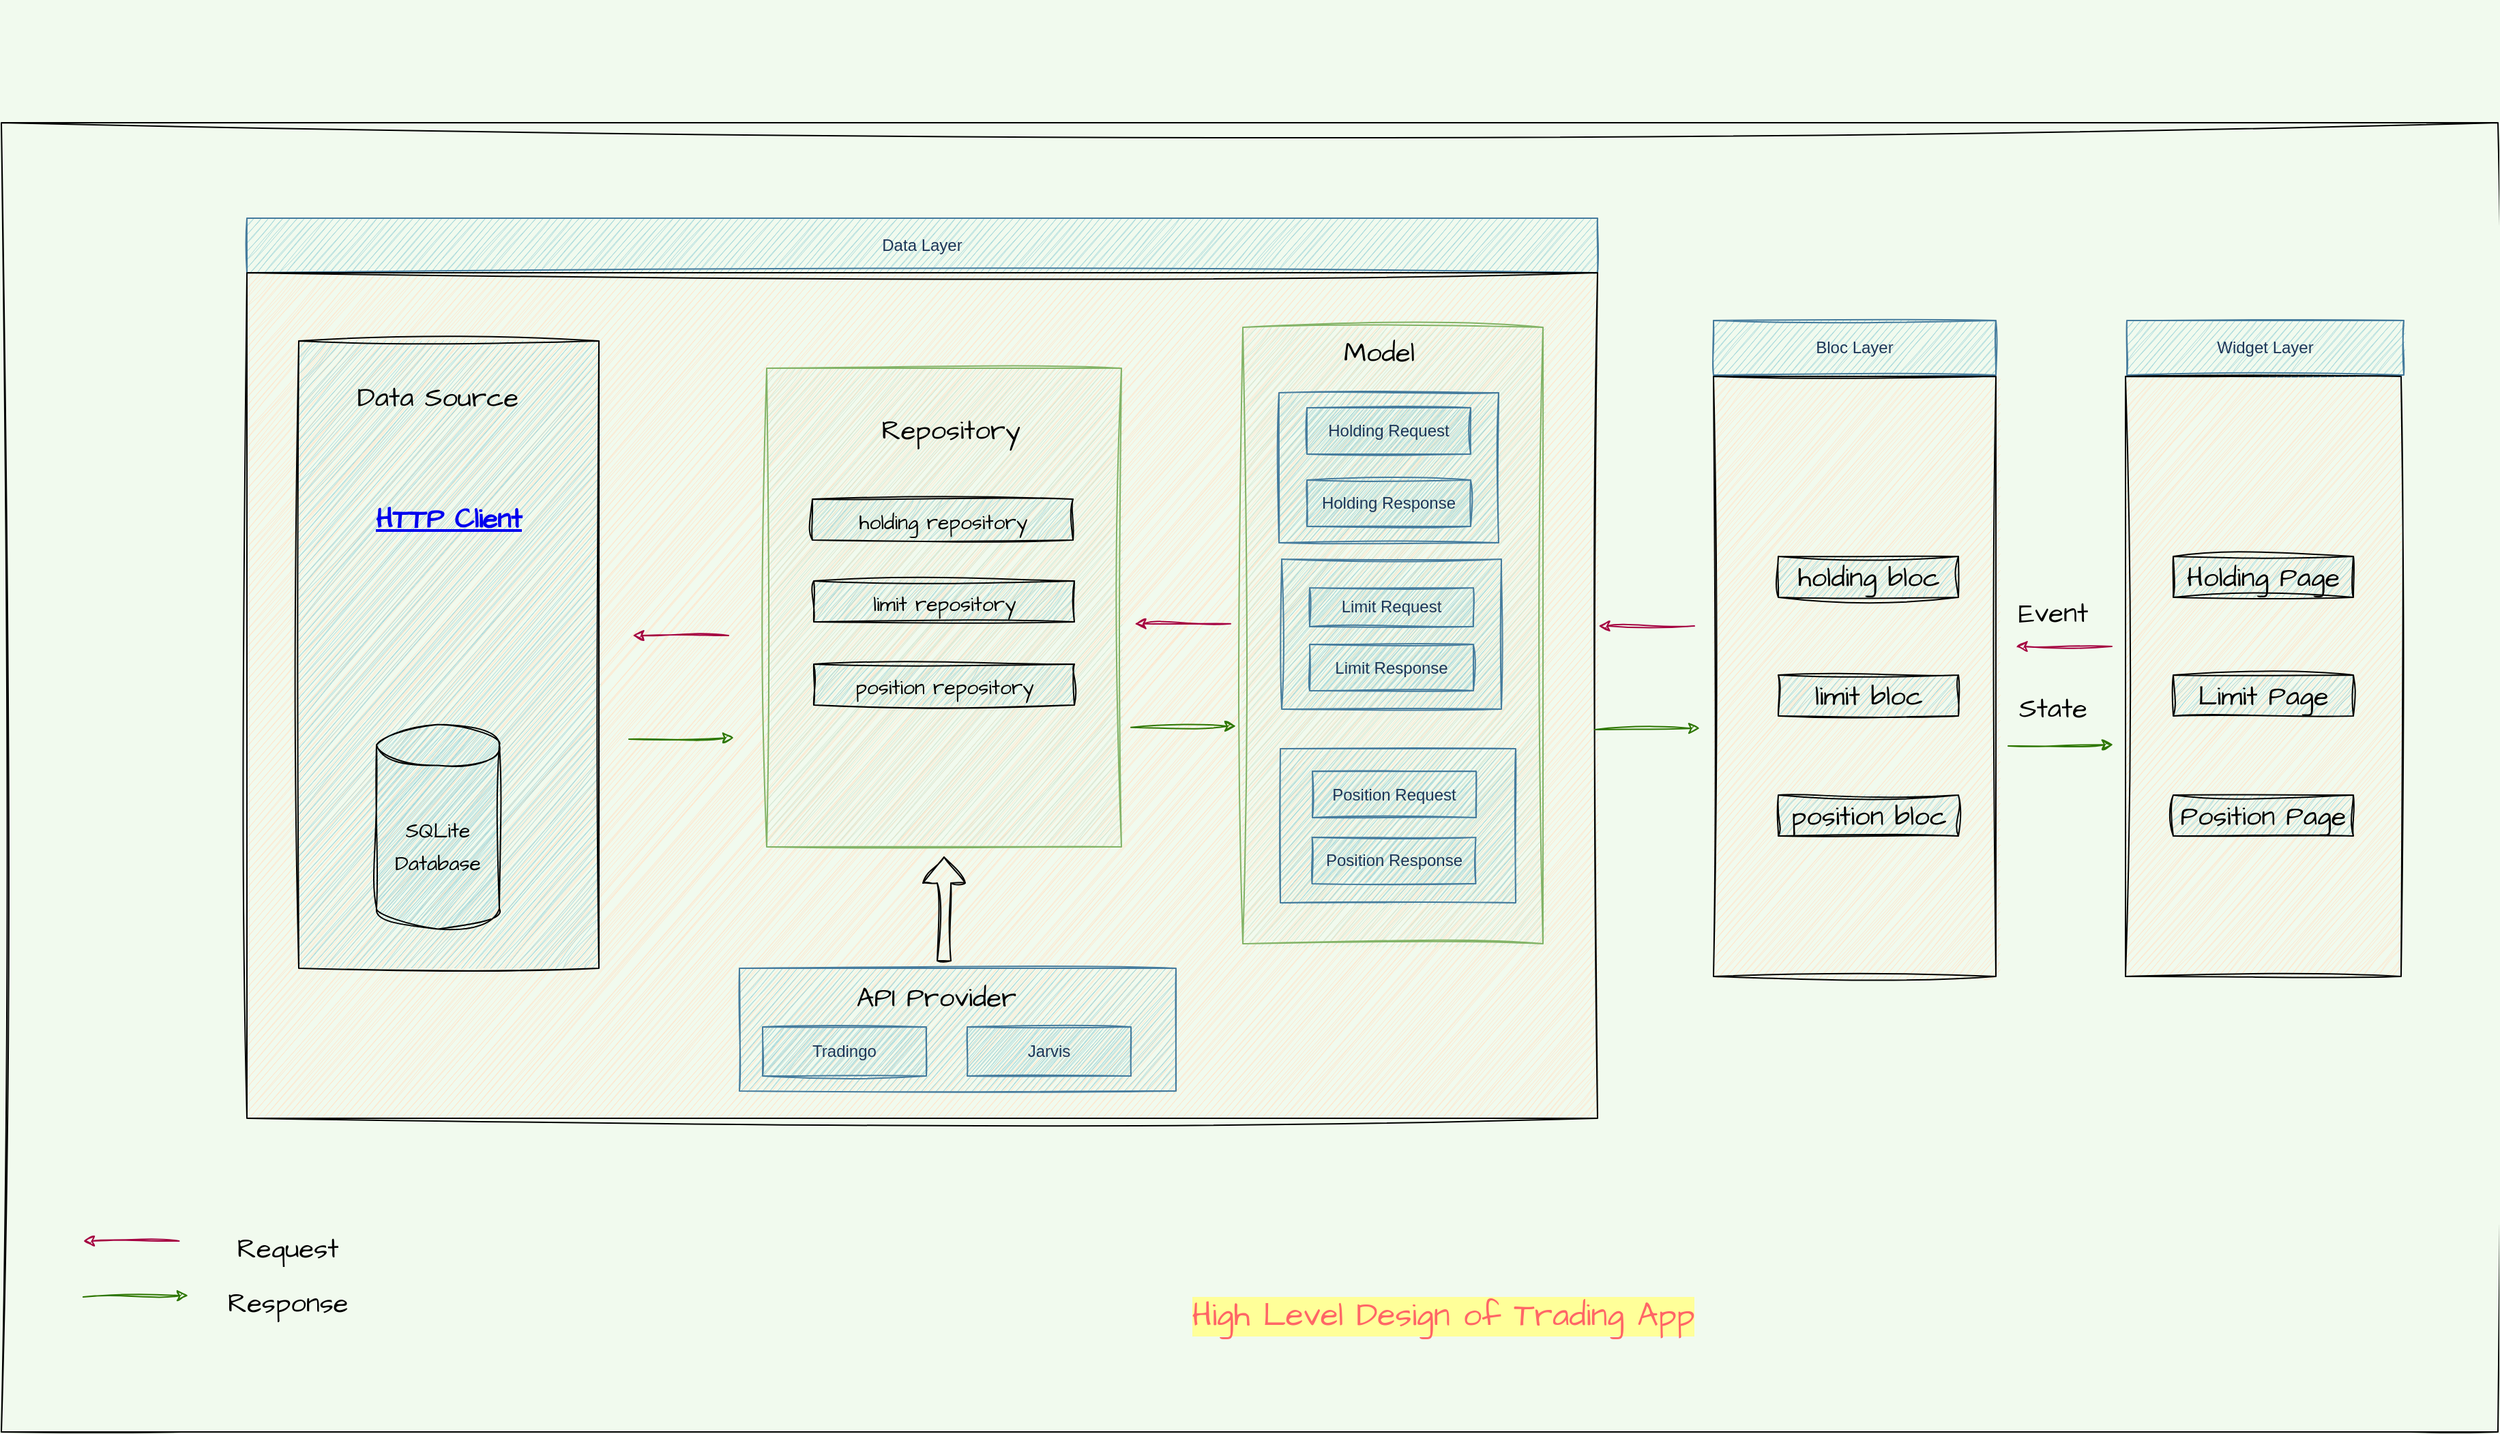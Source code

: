 <mxfile version="21.3.3" type="github">
  <diagram id="k9jgQYV3e8CvBNq1FGnC" name="Page-1">
    <mxGraphModel dx="3056" dy="1203" grid="1" gridSize="10" guides="1" tooltips="1" connect="1" arrows="1" fold="1" page="1" pageScale="1" pageWidth="850" pageHeight="1100" background="#F1FAEE" math="0" shadow="0">
      <root>
        <mxCell id="0" />
        <mxCell id="1" parent="0" />
        <mxCell id="6E81scYivjTdyx2A9Fnq-23" value="Widget Layer" style="rounded=0;whiteSpace=wrap;html=1;fillColor=#A8DADC;strokeColor=#457B9D;fontColor=#1D3557;sketch=1;" parent="1" vertex="1">
          <mxGeometry x="1238" y="245" width="203" height="40" as="geometry" />
        </mxCell>
        <mxCell id="6E81scYivjTdyx2A9Fnq-53" value="" style="rounded=0;whiteSpace=wrap;html=1;sketch=1;hachureGap=4;fontFamily=Architects Daughter;fontSource=https%3A%2F%2Ffonts.googleapis.com%2Fcss%3Ffamily%3DArchitects%2BDaughter;fontSize=20;strokeColor=none;fillColor=none;dashed=1;" parent="1" vertex="1">
          <mxGeometry x="10" y="10" width="30" height="30" as="geometry" />
        </mxCell>
        <mxCell id="6E81scYivjTdyx2A9Fnq-60" value="High Level Design of Trading App" style="text;html=1;strokeColor=none;fillColor=none;align=center;verticalAlign=middle;whiteSpace=wrap;rounded=0;dashed=1;labelBackgroundColor=#FFFF99;sketch=1;hachureGap=4;fontFamily=Architects Daughter;fontSource=https%3A%2F%2Ffonts.googleapis.com%2Fcss%3Ffamily%3DArchitects%2BDaughter;fontSize=24;fontColor=#FF6666;" parent="1" vertex="1">
          <mxGeometry x="508" y="960" width="458" height="30" as="geometry" />
        </mxCell>
        <mxCell id="F3TQfuYPn4hS959I6pSN-22" value="" style="rounded=0;whiteSpace=wrap;html=1;sketch=1;hachureGap=4;jiggle=2;curveFitting=1;fontFamily=Architects Daughter;fontSource=https%3A%2F%2Ffonts.googleapis.com%2Fcss%3Ffamily%3DArchitects%2BDaughter;fontSize=20;fillColor=#FFE6CC;" vertex="1" parent="1">
          <mxGeometry x="1237" y="286" width="202" height="440" as="geometry" />
        </mxCell>
        <mxCell id="F3TQfuYPn4hS959I6pSN-27" value="Bloc Layer" style="rounded=0;whiteSpace=wrap;html=1;fillColor=#A8DADC;strokeColor=#457B9D;fontColor=#1D3557;sketch=1;" vertex="1" parent="1">
          <mxGeometry x="935" y="245" width="207" height="40" as="geometry" />
        </mxCell>
        <mxCell id="F3TQfuYPn4hS959I6pSN-28" value="" style="rounded=0;whiteSpace=wrap;html=1;sketch=1;hachureGap=4;jiggle=2;curveFitting=1;fontFamily=Architects Daughter;fontSource=https%3A%2F%2Ffonts.googleapis.com%2Fcss%3Ffamily%3DArchitects%2BDaughter;fontSize=20;fillColor=#FFE6CC;" vertex="1" parent="1">
          <mxGeometry x="935" y="286" width="207" height="440" as="geometry" />
        </mxCell>
        <mxCell id="F3TQfuYPn4hS959I6pSN-29" value="Data Layer" style="rounded=0;whiteSpace=wrap;html=1;fillColor=#A8DADC;strokeColor=#457B9D;fontColor=#1D3557;sketch=1;" vertex="1" parent="1">
          <mxGeometry x="-140" y="170" width="990" height="40" as="geometry" />
        </mxCell>
        <mxCell id="F3TQfuYPn4hS959I6pSN-30" value="" style="rounded=0;whiteSpace=wrap;html=1;sketch=1;hachureGap=4;jiggle=2;curveFitting=1;fontFamily=Architects Daughter;fontSource=https%3A%2F%2Ffonts.googleapis.com%2Fcss%3Ffamily%3DArchitects%2BDaughter;fontSize=20;fillColor=#FFE6CC;" vertex="1" parent="1">
          <mxGeometry x="-140" y="210" width="990" height="620" as="geometry" />
        </mxCell>
        <mxCell id="F3TQfuYPn4hS959I6pSN-51" value="" style="rounded=0;whiteSpace=wrap;html=1;fillColor=#A8DADC;strokeColor=#457B9D;fontColor=#1D3557;sketch=1;" vertex="1" parent="1">
          <mxGeometry x="221" y="720" width="320" height="90" as="geometry" />
        </mxCell>
        <mxCell id="F3TQfuYPn4hS959I6pSN-54" value="Tradingo " style="rounded=0;whiteSpace=wrap;html=1;fillColor=#A8DADC;strokeColor=#457B9D;fontColor=#1D3557;sketch=1;" vertex="1" parent="1">
          <mxGeometry x="238" y="763" width="120" height="36" as="geometry" />
        </mxCell>
        <mxCell id="F3TQfuYPn4hS959I6pSN-63" value="Jarvis" style="rounded=0;whiteSpace=wrap;html=1;fillColor=#A8DADC;strokeColor=#457B9D;fontColor=#1D3557;sketch=1;" vertex="1" parent="1">
          <mxGeometry x="388" y="763" width="120" height="36" as="geometry" />
        </mxCell>
        <mxCell id="F3TQfuYPn4hS959I6pSN-70" value="" style="endArrow=classic;html=1;rounded=0;sketch=1;hachureGap=4;jiggle=2;curveFitting=1;fontFamily=Architects Daughter;fontSource=https%3A%2F%2Ffonts.googleapis.com%2Fcss%3Ffamily%3DArchitects%2BDaughter;fontSize=16;fillColor=#60a917;strokeColor=#2D7600;" edge="1" parent="1">
          <mxGeometry width="50" height="50" relative="1" as="geometry">
            <mxPoint x="848" y="545" as="sourcePoint" />
            <mxPoint x="925" y="544" as="targetPoint" />
          </mxGeometry>
        </mxCell>
        <mxCell id="F3TQfuYPn4hS959I6pSN-71" value="" style="endArrow=classic;html=1;rounded=0;sketch=1;hachureGap=4;jiggle=2;curveFitting=1;fontFamily=Architects Daughter;fontSource=https%3A%2F%2Ffonts.googleapis.com%2Fcss%3Ffamily%3DArchitects%2BDaughter;fontSize=16;entryX=1.015;entryY=0.34;entryDx=0;entryDy=0;entryPerimeter=0;fillColor=#d80073;strokeColor=#A50040;" edge="1" parent="1">
          <mxGeometry width="50" height="50" relative="1" as="geometry">
            <mxPoint x="921" y="469" as="sourcePoint" />
            <mxPoint x="850.75" y="469" as="targetPoint" />
          </mxGeometry>
        </mxCell>
        <mxCell id="F3TQfuYPn4hS959I6pSN-72" value="" style="endArrow=classic;html=1;rounded=0;sketch=1;hachureGap=4;jiggle=2;curveFitting=1;fontFamily=Architects Daughter;fontSource=https%3A%2F%2Ffonts.googleapis.com%2Fcss%3Ffamily%3DArchitects%2BDaughter;fontSize=16;fillColor=#60a917;strokeColor=#2D7600;" edge="1" parent="1">
          <mxGeometry width="50" height="50" relative="1" as="geometry">
            <mxPoint x="1151" y="557" as="sourcePoint" />
            <mxPoint x="1228" y="556" as="targetPoint" />
          </mxGeometry>
        </mxCell>
        <mxCell id="F3TQfuYPn4hS959I6pSN-73" value="" style="endArrow=classic;html=1;rounded=0;sketch=1;hachureGap=4;jiggle=2;curveFitting=1;fontFamily=Architects Daughter;fontSource=https%3A%2F%2Ffonts.googleapis.com%2Fcss%3Ffamily%3DArchitects%2BDaughter;fontSize=16;entryX=1.015;entryY=0.34;entryDx=0;entryDy=0;entryPerimeter=0;fillColor=#d80073;strokeColor=#A50040;" edge="1" parent="1">
          <mxGeometry width="50" height="50" relative="1" as="geometry">
            <mxPoint x="1227" y="484" as="sourcePoint" />
            <mxPoint x="1156.75" y="484" as="targetPoint" />
          </mxGeometry>
        </mxCell>
        <mxCell id="F3TQfuYPn4hS959I6pSN-75" value="Event" style="text;html=1;strokeColor=none;fillColor=none;align=center;verticalAlign=middle;whiteSpace=wrap;rounded=0;fontSize=20;fontFamily=Architects Daughter;" vertex="1" parent="1">
          <mxGeometry x="1154" y="444" width="60" height="30" as="geometry" />
        </mxCell>
        <mxCell id="F3TQfuYPn4hS959I6pSN-76" value="State" style="text;html=1;strokeColor=none;fillColor=none;align=center;verticalAlign=middle;whiteSpace=wrap;rounded=0;fontSize=20;fontFamily=Architects Daughter;" vertex="1" parent="1">
          <mxGeometry x="1154" y="514" width="60" height="30" as="geometry" />
        </mxCell>
        <mxCell id="F3TQfuYPn4hS959I6pSN-78" value="limit bloc" style="rounded=0;whiteSpace=wrap;html=1;sketch=1;hachureGap=4;jiggle=2;curveFitting=1;fontFamily=Architects Daughter;fontSource=https%3A%2F%2Ffonts.googleapis.com%2Fcss%3Ffamily%3DArchitects%2BDaughter;fontSize=20;fillColor=#A8DADC;" vertex="1" parent="1">
          <mxGeometry x="982.5" y="505" width="132" height="30" as="geometry" />
        </mxCell>
        <mxCell id="F3TQfuYPn4hS959I6pSN-79" value="holding bloc" style="rounded=0;whiteSpace=wrap;html=1;sketch=1;hachureGap=4;jiggle=2;curveFitting=1;fontFamily=Architects Daughter;fontSource=https%3A%2F%2Ffonts.googleapis.com%2Fcss%3Ffamily%3DArchitects%2BDaughter;fontSize=20;fillColor=#A8DADC;" vertex="1" parent="1">
          <mxGeometry x="982.5" y="418" width="132" height="30" as="geometry" />
        </mxCell>
        <mxCell id="F3TQfuYPn4hS959I6pSN-80" value="position bloc" style="rounded=0;whiteSpace=wrap;html=1;sketch=1;hachureGap=4;jiggle=2;curveFitting=1;fontFamily=Architects Daughter;fontSource=https%3A%2F%2Ffonts.googleapis.com%2Fcss%3Ffamily%3DArchitects%2BDaughter;fontSize=20;fillColor=#A8DADC;" vertex="1" parent="1">
          <mxGeometry x="982.5" y="593" width="132" height="30" as="geometry" />
        </mxCell>
        <mxCell id="F3TQfuYPn4hS959I6pSN-83" value="Limit Page" style="rounded=0;whiteSpace=wrap;html=1;sketch=1;hachureGap=4;jiggle=2;curveFitting=1;fontFamily=Architects Daughter;fontSource=https%3A%2F%2Ffonts.googleapis.com%2Fcss%3Ffamily%3DArchitects%2BDaughter;fontSize=20;fillColor=#A8DADC;" vertex="1" parent="1">
          <mxGeometry x="1272" y="505" width="132" height="30" as="geometry" />
        </mxCell>
        <mxCell id="F3TQfuYPn4hS959I6pSN-84" value="Holding Page" style="rounded=0;whiteSpace=wrap;html=1;sketch=1;hachureGap=4;jiggle=2;curveFitting=1;fontFamily=Architects Daughter;fontSource=https%3A%2F%2Ffonts.googleapis.com%2Fcss%3Ffamily%3DArchitects%2BDaughter;fontSize=20;fillColor=#A8DADC;" vertex="1" parent="1">
          <mxGeometry x="1272" y="418" width="132" height="30" as="geometry" />
        </mxCell>
        <mxCell id="F3TQfuYPn4hS959I6pSN-85" value="Position Page" style="rounded=0;whiteSpace=wrap;html=1;sketch=1;hachureGap=4;jiggle=2;curveFitting=1;fontFamily=Architects Daughter;fontSource=https%3A%2F%2Ffonts.googleapis.com%2Fcss%3Ffamily%3DArchitects%2BDaughter;fontSize=20;fillColor=#A8DADC;" vertex="1" parent="1">
          <mxGeometry x="1272" y="593" width="132" height="30" as="geometry" />
        </mxCell>
        <mxCell id="F3TQfuYPn4hS959I6pSN-111" value="" style="rounded=0;whiteSpace=wrap;html=1;sketch=1;hachureGap=4;jiggle=2;curveFitting=1;fontFamily=Architects Daughter;fontSource=https%3A%2F%2Ffonts.googleapis.com%2Fcss%3Ffamily%3DArchitects%2BDaughter;fontSize=20;fillColor=#d5e8d4;strokeColor=#82b366;" vertex="1" parent="1">
          <mxGeometry x="590" y="250" width="220" height="452" as="geometry" />
        </mxCell>
        <mxCell id="F3TQfuYPn4hS959I6pSN-112" value="" style="rounded=0;whiteSpace=wrap;html=1;fillColor=#A8DADC;strokeColor=#457B9D;fontColor=#1D3557;sketch=1;" vertex="1" parent="1">
          <mxGeometry x="616.5" y="298" width="161" height="110" as="geometry" />
        </mxCell>
        <mxCell id="F3TQfuYPn4hS959I6pSN-113" value="" style="rounded=0;whiteSpace=wrap;html=1;fillColor=#A8DADC;strokeColor=#457B9D;fontColor=#1D3557;sketch=1;" vertex="1" parent="1">
          <mxGeometry x="618.5" y="420" width="161" height="110" as="geometry" />
        </mxCell>
        <mxCell id="F3TQfuYPn4hS959I6pSN-114" value="" style="rounded=0;whiteSpace=wrap;html=1;fillColor=#A8DADC;strokeColor=#457B9D;fontColor=#1D3557;sketch=1;" vertex="1" parent="1">
          <mxGeometry x="617.5" y="559" width="172.5" height="113" as="geometry" />
        </mxCell>
        <mxCell id="F3TQfuYPn4hS959I6pSN-115" value="Holding Request" style="rounded=0;whiteSpace=wrap;html=1;fillColor=#A8DADC;strokeColor=#457B9D;fontColor=#1D3557;sketch=1;" vertex="1" parent="1">
          <mxGeometry x="637" y="309" width="120" height="34" as="geometry" />
        </mxCell>
        <mxCell id="F3TQfuYPn4hS959I6pSN-116" value="Holding Response" style="rounded=0;whiteSpace=wrap;html=1;fillColor=#A8DADC;strokeColor=#457B9D;fontColor=#1D3557;sketch=1;" vertex="1" parent="1">
          <mxGeometry x="637" y="362" width="120" height="34" as="geometry" />
        </mxCell>
        <mxCell id="F3TQfuYPn4hS959I6pSN-117" value="Limit Request" style="rounded=0;whiteSpace=wrap;html=1;fillColor=#A8DADC;strokeColor=#457B9D;fontColor=#1D3557;sketch=1;" vertex="1" parent="1">
          <mxGeometry x="639" y="441" width="120" height="28.5" as="geometry" />
        </mxCell>
        <mxCell id="F3TQfuYPn4hS959I6pSN-118" value="Limit Response" style="rounded=0;whiteSpace=wrap;html=1;fillColor=#A8DADC;strokeColor=#457B9D;fontColor=#1D3557;sketch=1;" vertex="1" parent="1">
          <mxGeometry x="639" y="482.5" width="120" height="34" as="geometry" />
        </mxCell>
        <mxCell id="F3TQfuYPn4hS959I6pSN-122" value="Position Request " style="rounded=0;whiteSpace=wrap;html=1;fillColor=#A8DADC;strokeColor=#457B9D;fontColor=#1D3557;sketch=1;" vertex="1" parent="1">
          <mxGeometry x="641" y="575.5" width="120" height="34" as="geometry" />
        </mxCell>
        <mxCell id="F3TQfuYPn4hS959I6pSN-123" value="" style="rounded=0;whiteSpace=wrap;html=1;sketch=1;hachureGap=4;jiggle=2;curveFitting=1;fontFamily=Architects Daughter;fontSource=https%3A%2F%2Ffonts.googleapis.com%2Fcss%3Ffamily%3DArchitects%2BDaughter;fontSize=20;fillColor=#d5e8d4;strokeColor=#82b366;" vertex="1" parent="1">
          <mxGeometry x="241" y="280" width="260" height="351" as="geometry" />
        </mxCell>
        <mxCell id="F3TQfuYPn4hS959I6pSN-124" value="&lt;font style=&quot;font-size: 15px;&quot;&gt;holding repository&lt;/font&gt;" style="rounded=0;whiteSpace=wrap;html=1;sketch=1;hachureGap=4;jiggle=2;curveFitting=1;fontFamily=Architects Daughter;fontSource=https%3A%2F%2Ffonts.googleapis.com%2Fcss%3Ffamily%3DArchitects%2BDaughter;fontSize=20;fillColor=#A8DADC;" vertex="1" parent="1">
          <mxGeometry x="274.5" y="376" width="191" height="30" as="geometry" />
        </mxCell>
        <mxCell id="F3TQfuYPn4hS959I6pSN-125" value="&lt;font style=&quot;font-size: 15px;&quot;&gt;limit repository&lt;/font&gt;" style="rounded=0;whiteSpace=wrap;html=1;sketch=1;hachureGap=4;jiggle=2;curveFitting=1;fontFamily=Architects Daughter;fontSource=https%3A%2F%2Ffonts.googleapis.com%2Fcss%3Ffamily%3DArchitects%2BDaughter;fontSize=20;fillColor=#A8DADC;" vertex="1" parent="1">
          <mxGeometry x="275.5" y="436" width="191" height="30" as="geometry" />
        </mxCell>
        <mxCell id="F3TQfuYPn4hS959I6pSN-126" value="&lt;font style=&quot;font-size: 15px;&quot;&gt;position repository&lt;/font&gt;" style="rounded=0;whiteSpace=wrap;html=1;sketch=1;hachureGap=4;jiggle=2;curveFitting=1;fontFamily=Architects Daughter;fontSource=https%3A%2F%2Ffonts.googleapis.com%2Fcss%3Ffamily%3DArchitects%2BDaughter;fontSize=20;fillColor=#A8DADC;" vertex="1" parent="1">
          <mxGeometry x="275.5" y="497" width="191" height="30" as="geometry" />
        </mxCell>
        <mxCell id="F3TQfuYPn4hS959I6pSN-133" value="Repository" style="text;html=1;strokeColor=none;fillColor=none;align=center;verticalAlign=middle;whiteSpace=wrap;rounded=0;fontSize=20;fontFamily=Architects Daughter;" vertex="1" parent="1">
          <mxGeometry x="346" y="310" width="60" height="30" as="geometry" />
        </mxCell>
        <mxCell id="F3TQfuYPn4hS959I6pSN-134" value="Position Response " style="rounded=0;whiteSpace=wrap;html=1;fillColor=#A8DADC;strokeColor=#457B9D;fontColor=#1D3557;sketch=1;" vertex="1" parent="1">
          <mxGeometry x="640.75" y="624" width="120" height="34" as="geometry" />
        </mxCell>
        <mxCell id="F3TQfuYPn4hS959I6pSN-138" value="Model" style="text;html=1;strokeColor=none;fillColor=none;align=center;verticalAlign=middle;whiteSpace=wrap;rounded=0;fontSize=20;fontFamily=Architects Daughter;" vertex="1" parent="1">
          <mxGeometry x="660" y="253" width="60" height="30" as="geometry" />
        </mxCell>
        <mxCell id="F3TQfuYPn4hS959I6pSN-151" value="" style="endArrow=classic;html=1;rounded=0;sketch=1;hachureGap=4;jiggle=2;curveFitting=1;fontFamily=Architects Daughter;fontSource=https%3A%2F%2Ffonts.googleapis.com%2Fcss%3Ffamily%3DArchitects%2BDaughter;fontSize=16;fillColor=#60a917;strokeColor=#2D7600;" edge="1" parent="1">
          <mxGeometry width="50" height="50" relative="1" as="geometry">
            <mxPoint x="508" y="543.38" as="sourcePoint" />
            <mxPoint x="585" y="542.38" as="targetPoint" />
          </mxGeometry>
        </mxCell>
        <mxCell id="F3TQfuYPn4hS959I6pSN-152" value="" style="endArrow=classic;html=1;rounded=0;sketch=1;hachureGap=4;jiggle=2;curveFitting=1;fontFamily=Architects Daughter;fontSource=https%3A%2F%2Ffonts.googleapis.com%2Fcss%3Ffamily%3DArchitects%2BDaughter;fontSize=16;entryX=1.015;entryY=0.34;entryDx=0;entryDy=0;entryPerimeter=0;fillColor=#d80073;strokeColor=#A50040;" edge="1" parent="1">
          <mxGeometry width="50" height="50" relative="1" as="geometry">
            <mxPoint x="581" y="467.38" as="sourcePoint" />
            <mxPoint x="510.75" y="467.38" as="targetPoint" />
          </mxGeometry>
        </mxCell>
        <mxCell id="F3TQfuYPn4hS959I6pSN-153" value="" style="shape=flexArrow;endArrow=classic;html=1;rounded=0;sketch=1;hachureGap=4;jiggle=2;curveFitting=1;fontFamily=Architects Daughter;fontSource=https%3A%2F%2Ffonts.googleapis.com%2Fcss%3Ffamily%3DArchitects%2BDaughter;fontSize=16;entryX=0.5;entryY=1;entryDx=0;entryDy=0;" edge="1" parent="1">
          <mxGeometry width="50" height="50" relative="1" as="geometry">
            <mxPoint x="371" y="715" as="sourcePoint" />
            <mxPoint x="371" y="638" as="targetPoint" />
          </mxGeometry>
        </mxCell>
        <mxCell id="F3TQfuYPn4hS959I6pSN-154" value="API Provider" style="text;html=1;strokeColor=none;fillColor=none;align=center;verticalAlign=middle;whiteSpace=wrap;rounded=0;fontSize=20;fontFamily=Architects Daughter;" vertex="1" parent="1">
          <mxGeometry x="241" y="726" width="249" height="30" as="geometry" />
        </mxCell>
        <mxCell id="F3TQfuYPn4hS959I6pSN-155" value="" style="rounded=0;whiteSpace=wrap;html=1;sketch=1;hachureGap=4;jiggle=2;curveFitting=1;fontFamily=Architects Daughter;fontSource=https%3A%2F%2Ffonts.googleapis.com%2Fcss%3Ffamily%3DArchitects%2BDaughter;fontSize=20;fillColor=#A8DADC;" vertex="1" parent="1">
          <mxGeometry x="-102" y="260" width="220" height="460" as="geometry" />
        </mxCell>
        <mxCell id="F3TQfuYPn4hS959I6pSN-156" value="&lt;font style=&quot;font-size: 15px;&quot;&gt;SQLite&lt;br&gt;Database&lt;/font&gt;" style="shape=cylinder3;whiteSpace=wrap;html=1;boundedLbl=1;backgroundOutline=1;size=15;sketch=1;hachureGap=4;jiggle=2;curveFitting=1;fontFamily=Architects Daughter;fontSource=https%3A%2F%2Ffonts.googleapis.com%2Fcss%3Ffamily%3DArchitects%2BDaughter;fontSize=20;fillColor=#A8DADC;" vertex="1" parent="1">
          <mxGeometry x="-45" y="541.25" width="90" height="150" as="geometry" />
        </mxCell>
        <mxCell id="F3TQfuYPn4hS959I6pSN-157" value="&lt;a href=&quot;HTTP Client&quot;&gt;&lt;b&gt;HTTP Client&lt;br&gt;&lt;/b&gt;&lt;/a&gt;" style="text;html=1;strokeColor=none;fillColor=none;align=center;verticalAlign=middle;whiteSpace=wrap;rounded=0;fontSize=20;fontFamily=Architects Daughter;" vertex="1" parent="1">
          <mxGeometry x="-72" y="366.75" width="160" height="47" as="geometry" />
        </mxCell>
        <mxCell id="F3TQfuYPn4hS959I6pSN-160" value="" style="endArrow=classic;html=1;rounded=0;sketch=1;hachureGap=4;jiggle=2;curveFitting=1;fontFamily=Architects Daughter;fontSource=https%3A%2F%2Ffonts.googleapis.com%2Fcss%3Ffamily%3DArchitects%2BDaughter;fontSize=16;fillColor=#60a917;strokeColor=#2D7600;" edge="1" parent="1">
          <mxGeometry width="50" height="50" relative="1" as="geometry">
            <mxPoint x="140" y="552" as="sourcePoint" />
            <mxPoint x="217" y="551" as="targetPoint" />
          </mxGeometry>
        </mxCell>
        <mxCell id="F3TQfuYPn4hS959I6pSN-161" value="" style="endArrow=classic;html=1;rounded=0;sketch=1;hachureGap=4;jiggle=2;curveFitting=1;fontFamily=Architects Daughter;fontSource=https%3A%2F%2Ffonts.googleapis.com%2Fcss%3Ffamily%3DArchitects%2BDaughter;fontSize=16;entryX=1.015;entryY=0.34;entryDx=0;entryDy=0;entryPerimeter=0;fillColor=#d80073;strokeColor=#A50040;" edge="1" parent="1">
          <mxGeometry width="50" height="50" relative="1" as="geometry">
            <mxPoint x="213" y="476" as="sourcePoint" />
            <mxPoint x="142.75" y="476" as="targetPoint" />
          </mxGeometry>
        </mxCell>
        <mxCell id="F3TQfuYPn4hS959I6pSN-162" value="Data Source" style="text;html=1;strokeColor=none;fillColor=none;align=center;verticalAlign=middle;whiteSpace=wrap;rounded=0;fontSize=20;fontFamily=Architects Daughter;" vertex="1" parent="1">
          <mxGeometry x="-80" y="286" width="160" height="30" as="geometry" />
        </mxCell>
        <mxCell id="F3TQfuYPn4hS959I6pSN-163" value="" style="rounded=0;whiteSpace=wrap;html=1;sketch=1;hachureGap=4;jiggle=2;curveFitting=1;fontFamily=Architects Daughter;fontSource=https%3A%2F%2Ffonts.googleapis.com%2Fcss%3Ffamily%3DArchitects%2BDaughter;fontSize=20;fillColor=none;" vertex="1" parent="1">
          <mxGeometry x="-320" y="100" width="1830" height="960" as="geometry" />
        </mxCell>
        <mxCell id="F3TQfuYPn4hS959I6pSN-164" value="" style="endArrow=classic;html=1;rounded=0;sketch=1;hachureGap=4;jiggle=2;curveFitting=1;fontFamily=Architects Daughter;fontSource=https%3A%2F%2Ffonts.googleapis.com%2Fcss%3Ffamily%3DArchitects%2BDaughter;fontSize=16;entryX=1.015;entryY=0.34;entryDx=0;entryDy=0;entryPerimeter=0;fillColor=#d80073;strokeColor=#A50040;" edge="1" parent="1">
          <mxGeometry width="50" height="50" relative="1" as="geometry">
            <mxPoint x="-189.75" y="920" as="sourcePoint" />
            <mxPoint x="-260" y="920" as="targetPoint" />
          </mxGeometry>
        </mxCell>
        <mxCell id="F3TQfuYPn4hS959I6pSN-165" value="" style="endArrow=classic;html=1;rounded=0;sketch=1;hachureGap=4;jiggle=2;curveFitting=1;fontFamily=Architects Daughter;fontSource=https%3A%2F%2Ffonts.googleapis.com%2Fcss%3Ffamily%3DArchitects%2BDaughter;fontSize=16;fillColor=#60a917;strokeColor=#2D7600;" edge="1" parent="1">
          <mxGeometry width="50" height="50" relative="1" as="geometry">
            <mxPoint x="-260" y="961" as="sourcePoint" />
            <mxPoint x="-183" y="960" as="targetPoint" />
          </mxGeometry>
        </mxCell>
        <mxCell id="F3TQfuYPn4hS959I6pSN-166" value="Request " style="text;html=1;strokeColor=none;fillColor=none;align=center;verticalAlign=middle;whiteSpace=wrap;rounded=0;fontSize=20;fontFamily=Architects Daughter;" vertex="1" parent="1">
          <mxGeometry x="-140" y="910" width="60" height="30" as="geometry" />
        </mxCell>
        <mxCell id="F3TQfuYPn4hS959I6pSN-167" value="Response" style="text;html=1;strokeColor=none;fillColor=none;align=center;verticalAlign=middle;whiteSpace=wrap;rounded=0;fontSize=20;fontFamily=Architects Daughter;" vertex="1" parent="1">
          <mxGeometry x="-140" y="950" width="60" height="30" as="geometry" />
        </mxCell>
      </root>
    </mxGraphModel>
  </diagram>
</mxfile>
